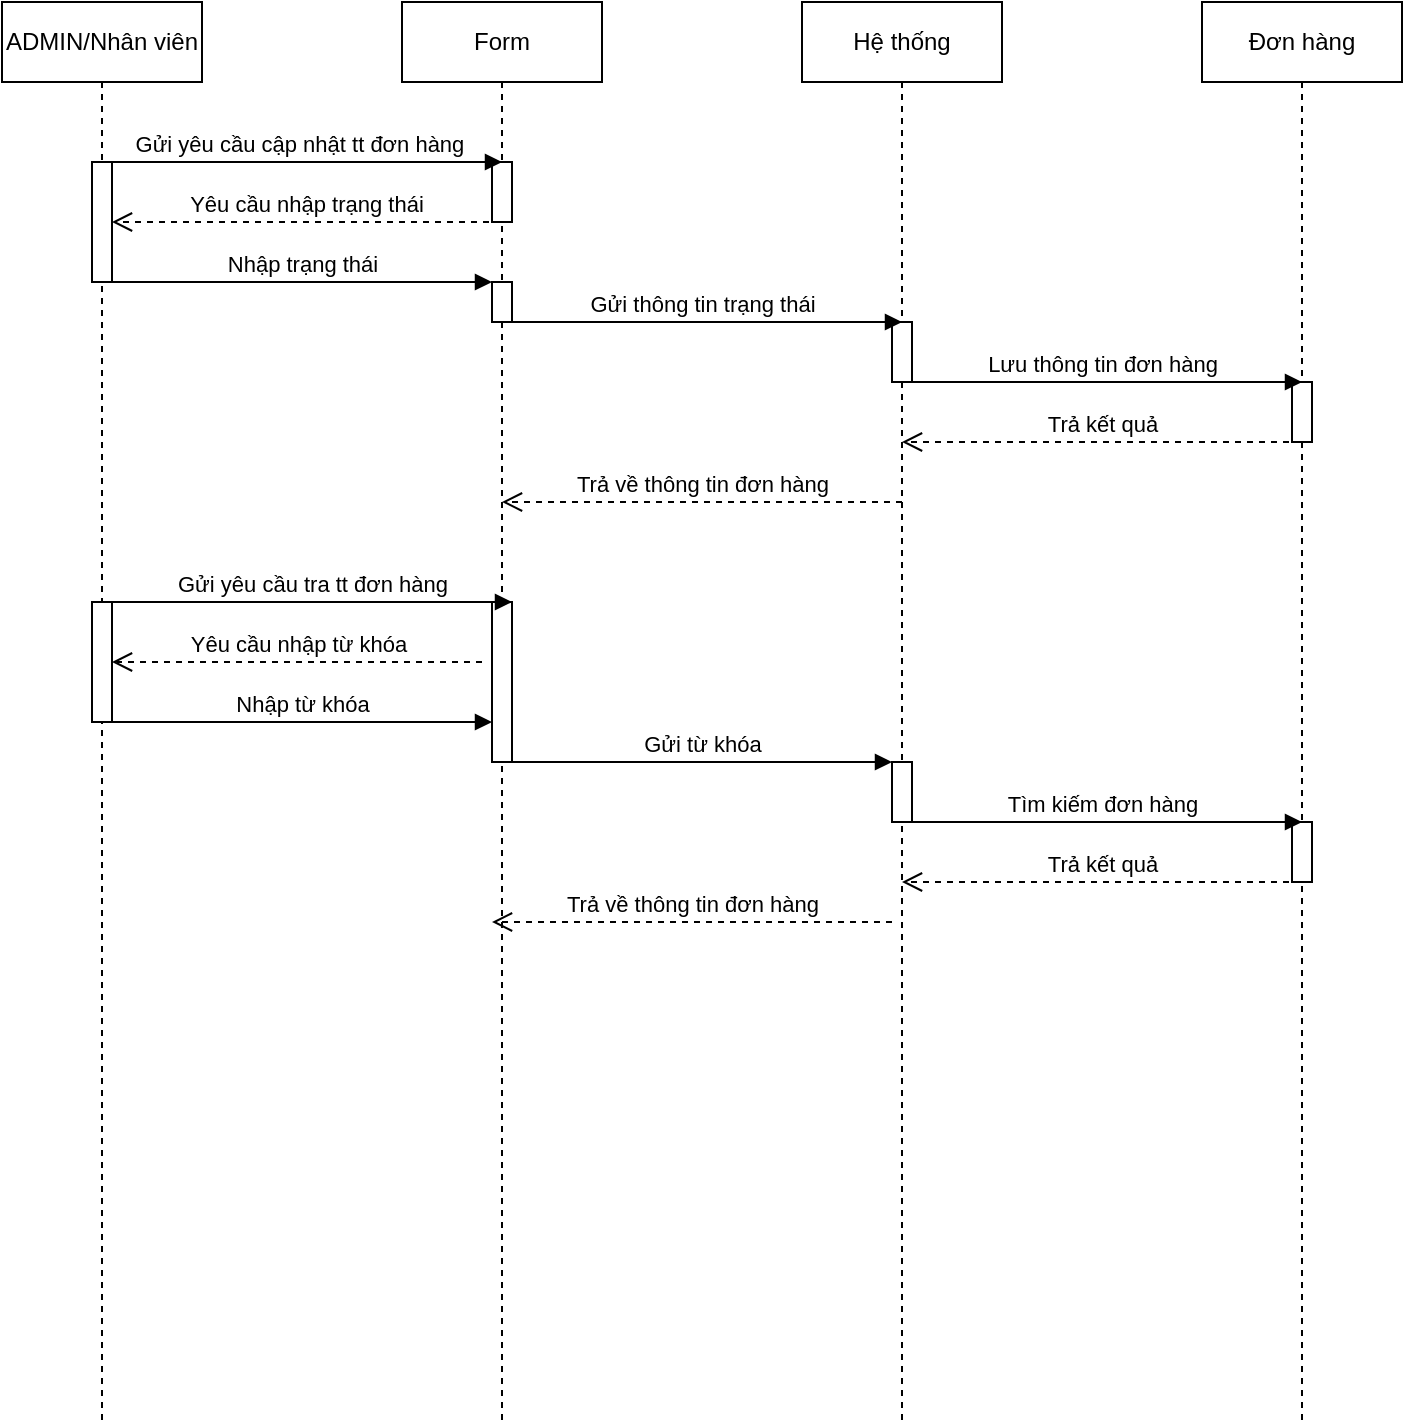 <mxfile version="22.0.8" type="device">
  <diagram name="Page-1" id="2LGMZPXk0LSMqlTp8s64">
    <mxGraphModel dx="872" dy="465" grid="1" gridSize="10" guides="1" tooltips="1" connect="1" arrows="1" fold="1" page="1" pageScale="1" pageWidth="850" pageHeight="1100" math="0" shadow="0">
      <root>
        <mxCell id="0" />
        <mxCell id="1" parent="0" />
        <mxCell id="LFHsJBtlhz2keR3yht_T-1" value="ADMIN/Nhân viên" style="shape=umlLifeline;perimeter=lifelinePerimeter;whiteSpace=wrap;html=1;container=1;dropTarget=0;collapsible=0;recursiveResize=0;outlineConnect=0;portConstraint=eastwest;newEdgeStyle={&quot;curved&quot;:0,&quot;rounded&quot;:0};" vertex="1" parent="1">
          <mxGeometry x="40" y="60" width="100" height="710" as="geometry" />
        </mxCell>
        <mxCell id="LFHsJBtlhz2keR3yht_T-2" value="" style="html=1;points=[[0,0,0,0,5],[0,1,0,0,-5],[1,0,0,0,5],[1,1,0,0,-5]];perimeter=orthogonalPerimeter;outlineConnect=0;targetShapes=umlLifeline;portConstraint=eastwest;newEdgeStyle={&quot;curved&quot;:0,&quot;rounded&quot;:0};" vertex="1" parent="LFHsJBtlhz2keR3yht_T-1">
          <mxGeometry x="45" y="80" width="10" height="60" as="geometry" />
        </mxCell>
        <mxCell id="LFHsJBtlhz2keR3yht_T-3" value="" style="html=1;points=[[0,0,0,0,5],[0,1,0,0,-5],[1,0,0,0,5],[1,1,0,0,-5]];perimeter=orthogonalPerimeter;outlineConnect=0;targetShapes=umlLifeline;portConstraint=eastwest;newEdgeStyle={&quot;curved&quot;:0,&quot;rounded&quot;:0};" vertex="1" parent="LFHsJBtlhz2keR3yht_T-1">
          <mxGeometry x="45" y="300" width="10" height="60" as="geometry" />
        </mxCell>
        <mxCell id="LFHsJBtlhz2keR3yht_T-4" value="Form" style="shape=umlLifeline;perimeter=lifelinePerimeter;whiteSpace=wrap;html=1;container=1;dropTarget=0;collapsible=0;recursiveResize=0;outlineConnect=0;portConstraint=eastwest;newEdgeStyle={&quot;curved&quot;:0,&quot;rounded&quot;:0};" vertex="1" parent="1">
          <mxGeometry x="240" y="60" width="100" height="710" as="geometry" />
        </mxCell>
        <mxCell id="LFHsJBtlhz2keR3yht_T-5" value="" style="html=1;points=[[0,0,0,0,5],[0,1,0,0,-5],[1,0,0,0,5],[1,1,0,0,-5]];perimeter=orthogonalPerimeter;outlineConnect=0;targetShapes=umlLifeline;portConstraint=eastwest;newEdgeStyle={&quot;curved&quot;:0,&quot;rounded&quot;:0};" vertex="1" parent="LFHsJBtlhz2keR3yht_T-4">
          <mxGeometry x="45" y="80" width="10" height="30" as="geometry" />
        </mxCell>
        <mxCell id="LFHsJBtlhz2keR3yht_T-6" value="" style="html=1;points=[[0,0,0,0,5],[0,1,0,0,-5],[1,0,0,0,5],[1,1,0,0,-5]];perimeter=orthogonalPerimeter;outlineConnect=0;targetShapes=umlLifeline;portConstraint=eastwest;newEdgeStyle={&quot;curved&quot;:0,&quot;rounded&quot;:0};" vertex="1" parent="LFHsJBtlhz2keR3yht_T-4">
          <mxGeometry x="45" y="140" width="10" height="20" as="geometry" />
        </mxCell>
        <mxCell id="LFHsJBtlhz2keR3yht_T-7" value="" style="html=1;points=[[0,0,0,0,5],[0,1,0,0,-5],[1,0,0,0,5],[1,1,0,0,-5]];perimeter=orthogonalPerimeter;outlineConnect=0;targetShapes=umlLifeline;portConstraint=eastwest;newEdgeStyle={&quot;curved&quot;:0,&quot;rounded&quot;:0};" vertex="1" parent="LFHsJBtlhz2keR3yht_T-4">
          <mxGeometry x="45" y="300" width="10" height="80" as="geometry" />
        </mxCell>
        <mxCell id="LFHsJBtlhz2keR3yht_T-8" value="Hệ thống" style="shape=umlLifeline;perimeter=lifelinePerimeter;whiteSpace=wrap;html=1;container=1;dropTarget=0;collapsible=0;recursiveResize=0;outlineConnect=0;portConstraint=eastwest;newEdgeStyle={&quot;curved&quot;:0,&quot;rounded&quot;:0};" vertex="1" parent="1">
          <mxGeometry x="440" y="60" width="100" height="710" as="geometry" />
        </mxCell>
        <mxCell id="LFHsJBtlhz2keR3yht_T-9" value="" style="html=1;points=[[0,0,0,0,5],[0,1,0,0,-5],[1,0,0,0,5],[1,1,0,0,-5]];perimeter=orthogonalPerimeter;outlineConnect=0;targetShapes=umlLifeline;portConstraint=eastwest;newEdgeStyle={&quot;curved&quot;:0,&quot;rounded&quot;:0};" vertex="1" parent="LFHsJBtlhz2keR3yht_T-8">
          <mxGeometry x="45" y="160" width="10" height="30" as="geometry" />
        </mxCell>
        <mxCell id="LFHsJBtlhz2keR3yht_T-13" value="" style="html=1;points=[[0,0,0,0,5],[0,1,0,0,-5],[1,0,0,0,5],[1,1,0,0,-5]];perimeter=orthogonalPerimeter;outlineConnect=0;targetShapes=umlLifeline;portConstraint=eastwest;newEdgeStyle={&quot;curved&quot;:0,&quot;rounded&quot;:0};" vertex="1" parent="LFHsJBtlhz2keR3yht_T-8">
          <mxGeometry x="45" y="380" width="10" height="30" as="geometry" />
        </mxCell>
        <mxCell id="LFHsJBtlhz2keR3yht_T-14" value="Yêu cầu nhập trạng thái" style="html=1;verticalAlign=bottom;endArrow=open;dashed=1;endSize=8;curved=0;rounded=0;" edge="1" parent="1">
          <mxGeometry relative="1" as="geometry">
            <mxPoint x="289.5" y="170" as="sourcePoint" />
            <mxPoint x="95" y="170" as="targetPoint" />
            <Array as="points" />
          </mxGeometry>
        </mxCell>
        <mxCell id="LFHsJBtlhz2keR3yht_T-15" value="Nhập trạng thái" style="html=1;verticalAlign=bottom;endArrow=block;curved=0;rounded=0;" edge="1" parent="1" source="LFHsJBtlhz2keR3yht_T-2" target="LFHsJBtlhz2keR3yht_T-6">
          <mxGeometry width="80" relative="1" as="geometry">
            <mxPoint x="120" y="220" as="sourcePoint" />
            <mxPoint x="350" y="220" as="targetPoint" />
          </mxGeometry>
        </mxCell>
        <mxCell id="LFHsJBtlhz2keR3yht_T-16" value="Gửi yêu cầu cập nhật tt đơn hàng&amp;nbsp;" style="html=1;verticalAlign=bottom;endArrow=block;curved=0;rounded=0;" edge="1" parent="1">
          <mxGeometry width="80" relative="1" as="geometry">
            <mxPoint x="90" y="140" as="sourcePoint" />
            <mxPoint x="290" y="140" as="targetPoint" />
          </mxGeometry>
        </mxCell>
        <mxCell id="LFHsJBtlhz2keR3yht_T-17" value="Gửi thông tin trạng thái" style="html=1;verticalAlign=bottom;endArrow=block;curved=0;rounded=0;" edge="1" parent="1">
          <mxGeometry width="80" relative="1" as="geometry">
            <mxPoint x="290" y="220" as="sourcePoint" />
            <mxPoint x="490" y="220" as="targetPoint" />
          </mxGeometry>
        </mxCell>
        <mxCell id="LFHsJBtlhz2keR3yht_T-18" value="Trả kết quả" style="html=1;verticalAlign=bottom;endArrow=open;dashed=1;endSize=8;curved=0;rounded=0;" edge="1" parent="1">
          <mxGeometry relative="1" as="geometry">
            <mxPoint x="689.5" y="280" as="sourcePoint" />
            <mxPoint x="490" y="280" as="targetPoint" />
            <Array as="points">
              <mxPoint x="565" y="280" />
            </Array>
          </mxGeometry>
        </mxCell>
        <mxCell id="LFHsJBtlhz2keR3yht_T-19" value="Đơn hàng" style="shape=umlLifeline;perimeter=lifelinePerimeter;whiteSpace=wrap;html=1;container=1;dropTarget=0;collapsible=0;recursiveResize=0;outlineConnect=0;portConstraint=eastwest;newEdgeStyle={&quot;curved&quot;:0,&quot;rounded&quot;:0};" vertex="1" parent="1">
          <mxGeometry x="640" y="60" width="100" height="710" as="geometry" />
        </mxCell>
        <mxCell id="LFHsJBtlhz2keR3yht_T-20" value="" style="html=1;points=[[0,0,0,0,5],[0,1,0,0,-5],[1,0,0,0,5],[1,1,0,0,-5]];perimeter=orthogonalPerimeter;outlineConnect=0;targetShapes=umlLifeline;portConstraint=eastwest;newEdgeStyle={&quot;curved&quot;:0,&quot;rounded&quot;:0};" vertex="1" parent="LFHsJBtlhz2keR3yht_T-19">
          <mxGeometry x="45" y="190" width="10" height="30" as="geometry" />
        </mxCell>
        <mxCell id="LFHsJBtlhz2keR3yht_T-22" value="" style="html=1;points=[[0,0,0,0,5],[0,1,0,0,-5],[1,0,0,0,5],[1,1,0,0,-5]];perimeter=orthogonalPerimeter;outlineConnect=0;targetShapes=umlLifeline;portConstraint=eastwest;newEdgeStyle={&quot;curved&quot;:0,&quot;rounded&quot;:0};" vertex="1" parent="LFHsJBtlhz2keR3yht_T-19">
          <mxGeometry x="45" y="410" width="10" height="30" as="geometry" />
        </mxCell>
        <mxCell id="LFHsJBtlhz2keR3yht_T-24" value="Trả về thông tin đơn hàng" style="html=1;verticalAlign=bottom;endArrow=open;dashed=1;endSize=8;curved=0;rounded=0;" edge="1" parent="1" target="LFHsJBtlhz2keR3yht_T-4">
          <mxGeometry relative="1" as="geometry">
            <mxPoint x="490" y="310" as="sourcePoint" />
            <mxPoint x="310" y="310" as="targetPoint" />
            <Array as="points">
              <mxPoint x="385" y="310" />
            </Array>
          </mxGeometry>
        </mxCell>
        <mxCell id="LFHsJBtlhz2keR3yht_T-25" value="Lưu thông tin đơn hàng" style="html=1;verticalAlign=bottom;endArrow=block;curved=0;rounded=0;" edge="1" parent="1">
          <mxGeometry width="80" relative="1" as="geometry">
            <mxPoint x="490" y="250" as="sourcePoint" />
            <mxPoint x="690" y="250" as="targetPoint" />
          </mxGeometry>
        </mxCell>
        <mxCell id="LFHsJBtlhz2keR3yht_T-35" value="Gửi yêu cầu tra tt đơn hàng" style="html=1;verticalAlign=bottom;endArrow=block;curved=0;rounded=0;" edge="1" parent="1">
          <mxGeometry width="80" relative="1" as="geometry">
            <mxPoint x="95" y="360" as="sourcePoint" />
            <mxPoint x="295" y="360" as="targetPoint" />
          </mxGeometry>
        </mxCell>
        <mxCell id="LFHsJBtlhz2keR3yht_T-36" value="Gửi từ khóa" style="html=1;verticalAlign=bottom;endArrow=block;curved=0;rounded=0;" edge="1" parent="1">
          <mxGeometry width="80" relative="1" as="geometry">
            <mxPoint x="295" y="440" as="sourcePoint" />
            <mxPoint x="485" y="440" as="targetPoint" />
          </mxGeometry>
        </mxCell>
        <mxCell id="LFHsJBtlhz2keR3yht_T-38" value="Trả kết quả" style="html=1;verticalAlign=bottom;endArrow=open;dashed=1;endSize=8;curved=0;rounded=0;" edge="1" parent="1">
          <mxGeometry relative="1" as="geometry">
            <mxPoint x="689.5" y="500" as="sourcePoint" />
            <mxPoint x="490" y="500" as="targetPoint" />
            <Array as="points">
              <mxPoint x="565" y="500" />
            </Array>
          </mxGeometry>
        </mxCell>
        <mxCell id="LFHsJBtlhz2keR3yht_T-39" value="Trả về thông tin đơn hàng" style="html=1;verticalAlign=bottom;endArrow=open;dashed=1;endSize=8;curved=0;rounded=0;" edge="1" parent="1">
          <mxGeometry relative="1" as="geometry">
            <mxPoint x="485" y="520" as="sourcePoint" />
            <mxPoint x="285" y="520" as="targetPoint" />
            <Array as="points">
              <mxPoint x="380" y="520" />
            </Array>
          </mxGeometry>
        </mxCell>
        <mxCell id="LFHsJBtlhz2keR3yht_T-40" value="Yêu cầu nhập từ khóa" style="html=1;verticalAlign=bottom;endArrow=open;dashed=1;endSize=8;curved=0;rounded=0;" edge="1" parent="1">
          <mxGeometry x="-0.003" relative="1" as="geometry">
            <mxPoint x="280" y="390" as="sourcePoint" />
            <mxPoint x="95" y="390" as="targetPoint" />
            <Array as="points" />
            <mxPoint as="offset" />
          </mxGeometry>
        </mxCell>
        <mxCell id="LFHsJBtlhz2keR3yht_T-41" value="Nhập từ khóa" style="html=1;verticalAlign=bottom;endArrow=block;curved=0;rounded=0;" edge="1" parent="1">
          <mxGeometry width="80" relative="1" as="geometry">
            <mxPoint x="95" y="420" as="sourcePoint" />
            <mxPoint x="285" y="420" as="targetPoint" />
          </mxGeometry>
        </mxCell>
        <mxCell id="LFHsJBtlhz2keR3yht_T-42" value="Tìm kiếm đơn hàng" style="html=1;verticalAlign=bottom;endArrow=block;curved=0;rounded=0;" edge="1" parent="1">
          <mxGeometry width="80" relative="1" as="geometry">
            <mxPoint x="490" y="470" as="sourcePoint" />
            <mxPoint x="690" y="470" as="targetPoint" />
          </mxGeometry>
        </mxCell>
      </root>
    </mxGraphModel>
  </diagram>
</mxfile>
